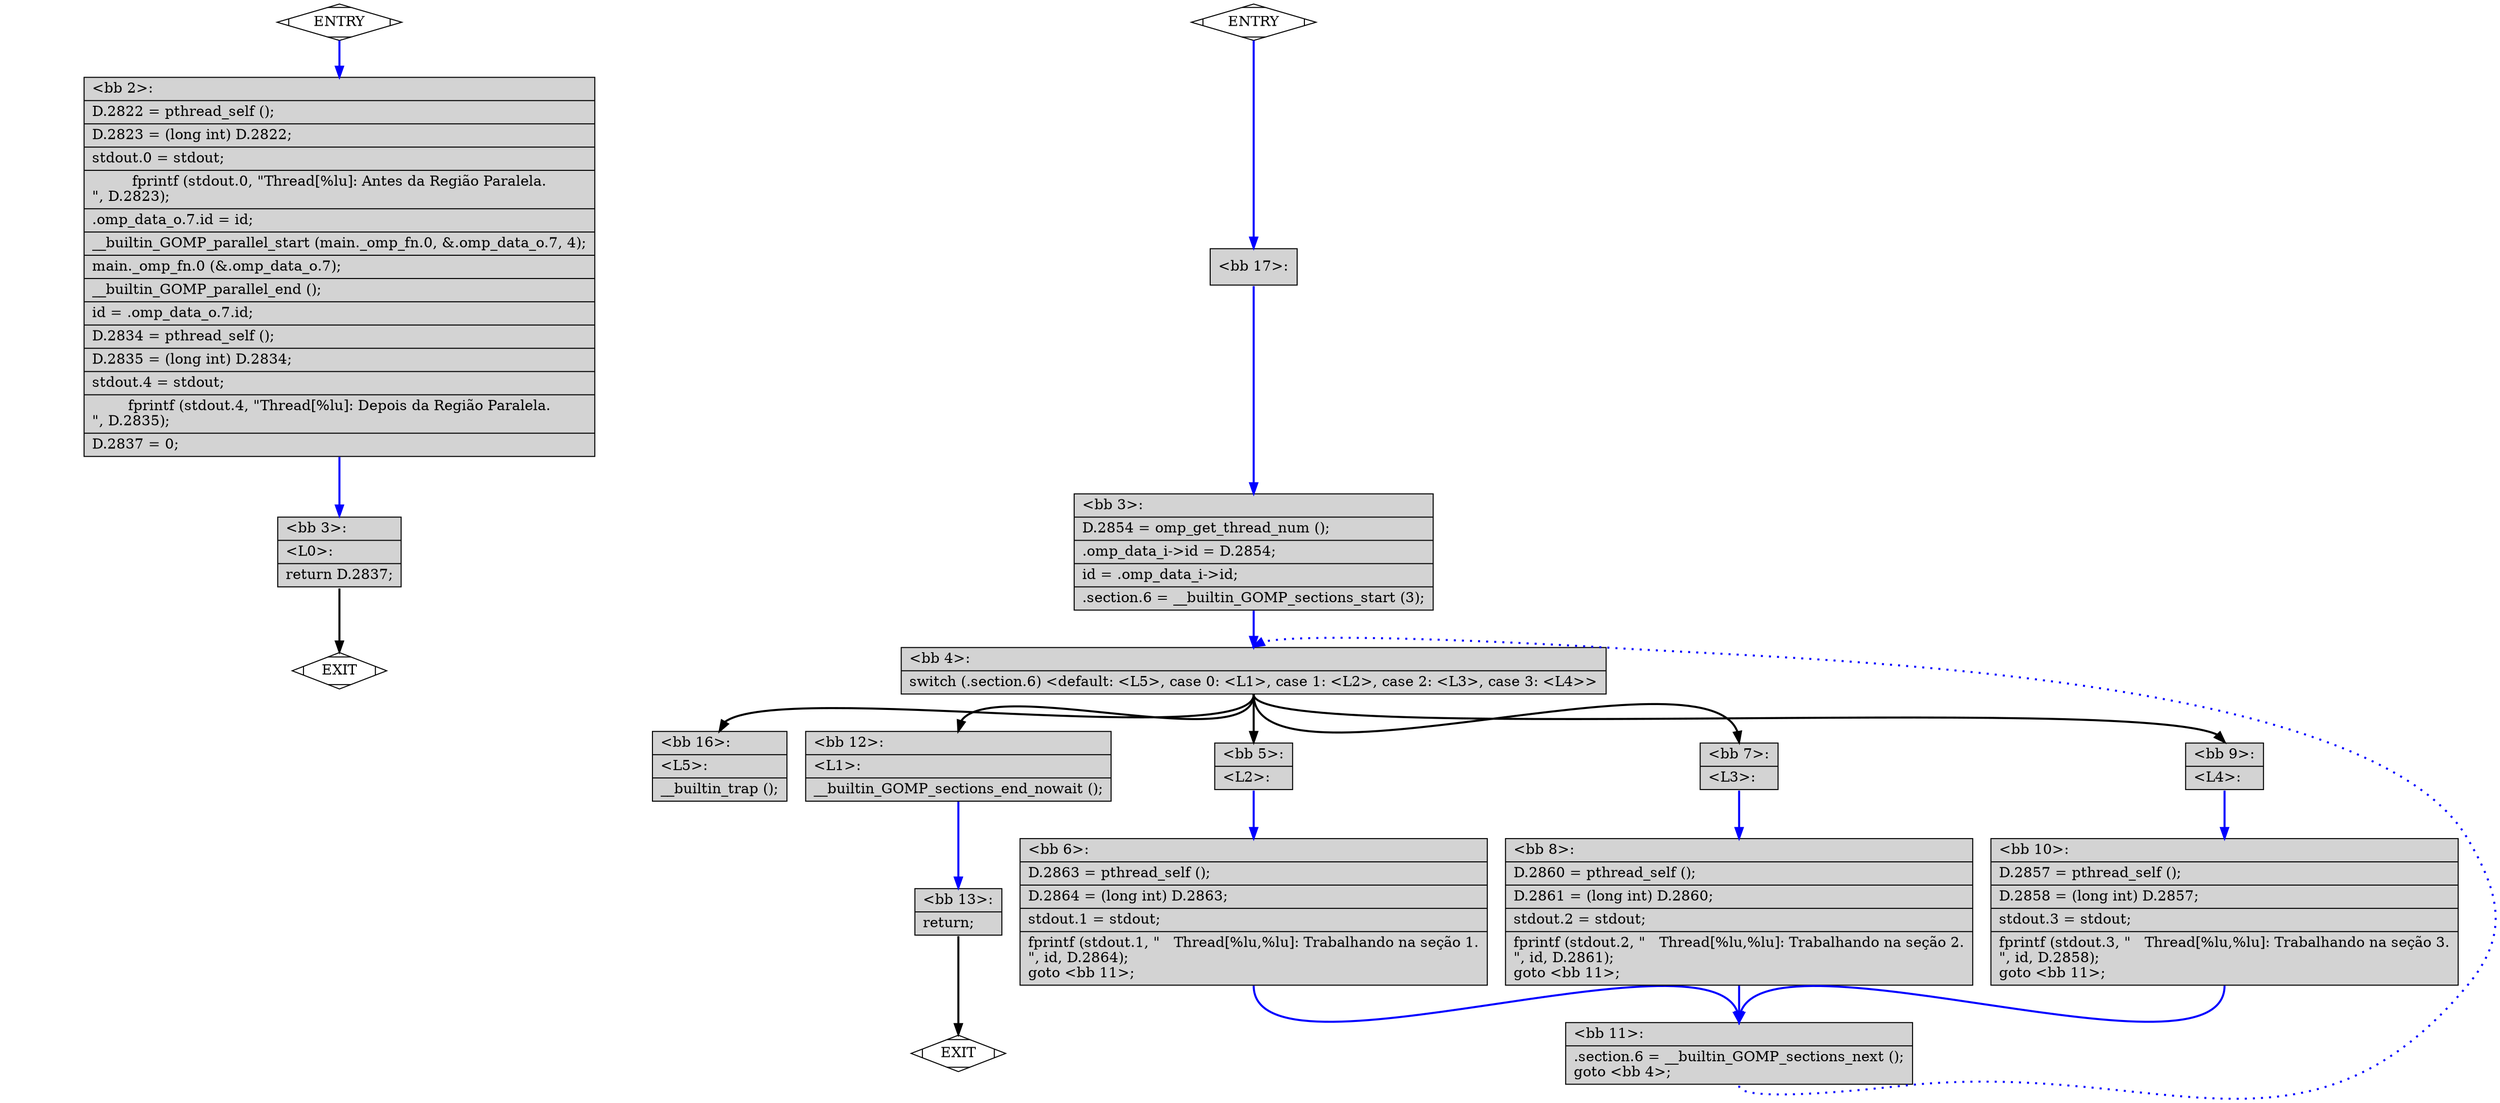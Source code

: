 digraph "example-sections.c.015t.ompexp" {
overlap=false;
subgraph "main" {
	color="black";
	label="main";
	fn_2_basic_block_1 [shape=Mdiamond,style=filled,fillcolor=white,label="EXIT"];

	fn_2_basic_block_2 [shape=record,style=filled,fillcolor=lightgrey,label="{\<bb\ 2\>:\l\
|D.2822\ =\ pthread_self\ ();\l\
|D.2823\ =\ (long\ int)\ D.2822;\l\
|stdout.0\ =\ stdout;\l\
|fprintf\ (stdout.0,\ \"Thread[%lu]:\ Antes\ da\ Região\ Paralela.\n\",\ D.2823);\l\
|.omp_data_o.7.id\ =\ id;\l\
|__builtin_GOMP_parallel_start\ (main._omp_fn.0,\ &.omp_data_o.7,\ 4);\l\
|main._omp_fn.0\ (&.omp_data_o.7);\l\
|__builtin_GOMP_parallel_end\ ();\l\
|id\ =\ .omp_data_o.7.id;\l\
|D.2834\ =\ pthread_self\ ();\l\
|D.2835\ =\ (long\ int)\ D.2834;\l\
|stdout.4\ =\ stdout;\l\
|fprintf\ (stdout.4,\ \"Thread[%lu]:\ Depois\ da\ Região\ Paralela.\n\",\ D.2835);\l\
|D.2837\ =\ 0;\l\
}"];

	fn_2_basic_block_3 [shape=record,style=filled,fillcolor=lightgrey,label="{\<bb\ 3\>:\l\
|\<L0\>:\l\
|return\ D.2837;\l\
}"];

	fn_2_basic_block_0 [shape=Mdiamond,style=filled,fillcolor=white,label="ENTRY"];

	fn_2_basic_block_0:s -> fn_2_basic_block_2:n [style="solid,bold",color=blue,weight=100,constraint=true];
	fn_2_basic_block_2:s -> fn_2_basic_block_3:n [style="solid,bold",color=blue,weight=100,constraint=true];
	fn_2_basic_block_3:s -> fn_2_basic_block_1:n [style="solid,bold",color=black,weight=10,constraint=true];
	fn_2_basic_block_0:s -> fn_2_basic_block_1:n [style="invis",constraint=true];
}
subgraph "main._omp_fn.0" {
	color="black";
	label="main._omp_fn.0";
	fn_3_basic_block_1 [shape=Mdiamond,style=filled,fillcolor=white,label="EXIT"];

	fn_3_basic_block_17 [shape=record,style=filled,fillcolor=lightgrey,label="{\<bb\ 17\>:\l\
}"];

	fn_3_basic_block_3 [shape=record,style=filled,fillcolor=lightgrey,label="{\<bb\ 3\>:\l\
|D.2854\ =\ omp_get_thread_num\ ();\l\
|.omp_data_i-\>id\ =\ D.2854;\l\
|id\ =\ .omp_data_i-\>id;\l\
|.section.6\ =\ __builtin_GOMP_sections_start\ (3);\l\
}"];

	fn_3_basic_block_4 [shape=record,style=filled,fillcolor=lightgrey,label="{\<bb\ 4\>:\l\
|switch\ (.section.6)\ \<default:\ \<L5\>,\ case\ 0:\ \<L1\>,\ case\ 1:\ \<L2\>,\ case\ 2:\ \<L3\>,\ case\ 3:\ \<L4\>\>\l\
}"];

	fn_3_basic_block_16 [shape=record,style=filled,fillcolor=lightgrey,label="{\<bb\ 16\>:\l\
|\<L5\>:\l\
|__builtin_trap\ ();\l\
}"];

	fn_3_basic_block_12 [shape=record,style=filled,fillcolor=lightgrey,label="{\<bb\ 12\>:\l\
|\<L1\>:\l\
|__builtin_GOMP_sections_end_nowait\ ();\l\
}"];

	fn_3_basic_block_13 [shape=record,style=filled,fillcolor=lightgrey,label="{\<bb\ 13\>:\l\
|return;\l\
}"];

	fn_3_basic_block_5 [shape=record,style=filled,fillcolor=lightgrey,label="{\<bb\ 5\>:\l\
|\<L2\>:\l\
}"];

	fn_3_basic_block_6 [shape=record,style=filled,fillcolor=lightgrey,label="{\<bb\ 6\>:\l\
|D.2863\ =\ pthread_self\ ();\l\
|D.2864\ =\ (long\ int)\ D.2863;\l\
|stdout.1\ =\ stdout;\l\
|fprintf\ (stdout.1,\ \"\ \ \ Thread[%lu,%lu]:\ Trabalhando\ na\ seção\ 1.\n\",\ id,\ D.2864);\l\
goto\ \<bb\ 11\>;\l\
}"];

	fn_3_basic_block_7 [shape=record,style=filled,fillcolor=lightgrey,label="{\<bb\ 7\>:\l\
|\<L3\>:\l\
}"];

	fn_3_basic_block_8 [shape=record,style=filled,fillcolor=lightgrey,label="{\<bb\ 8\>:\l\
|D.2860\ =\ pthread_self\ ();\l\
|D.2861\ =\ (long\ int)\ D.2860;\l\
|stdout.2\ =\ stdout;\l\
|fprintf\ (stdout.2,\ \"\ \ \ Thread[%lu,%lu]:\ Trabalhando\ na\ seção\ 2.\n\",\ id,\ D.2861);\l\
goto\ \<bb\ 11\>;\l\
}"];

	fn_3_basic_block_9 [shape=record,style=filled,fillcolor=lightgrey,label="{\<bb\ 9\>:\l\
|\<L4\>:\l\
}"];

	fn_3_basic_block_10 [shape=record,style=filled,fillcolor=lightgrey,label="{\<bb\ 10\>:\l\
|D.2857\ =\ pthread_self\ ();\l\
|D.2858\ =\ (long\ int)\ D.2857;\l\
|stdout.3\ =\ stdout;\l\
|fprintf\ (stdout.3,\ \"\ \ \ Thread[%lu,%lu]:\ Trabalhando\ na\ seção\ 3.\n\",\ id,\ D.2858);\l\
goto\ \<bb\ 11\>;\l\
}"];

	fn_3_basic_block_11 [shape=record,style=filled,fillcolor=lightgrey,label="{\<bb\ 11\>:\l\
|.section.6\ =\ __builtin_GOMP_sections_next\ ();\l\
goto\ \<bb\ 4\>;\l\
}"];

	fn_3_basic_block_0 [shape=Mdiamond,style=filled,fillcolor=white,label="ENTRY"];

	fn_3_basic_block_0:s -> fn_3_basic_block_17:n [style="solid,bold",color=blue,weight=100,constraint=true];
	fn_3_basic_block_17:s -> fn_3_basic_block_3:n [style="solid,bold",color=blue,weight=100,constraint=true];
	fn_3_basic_block_3:s -> fn_3_basic_block_4:n [style="solid,bold",color=blue,weight=100,constraint=true];
	fn_3_basic_block_4:s -> fn_3_basic_block_9:n [style="solid,bold",color=black,weight=10,constraint=true];
	fn_3_basic_block_4:s -> fn_3_basic_block_7:n [style="solid,bold",color=black,weight=10,constraint=true];
	fn_3_basic_block_4:s -> fn_3_basic_block_5:n [style="solid,bold",color=black,weight=10,constraint=true];
	fn_3_basic_block_4:s -> fn_3_basic_block_12:n [style="solid,bold",color=black,weight=10,constraint=true];
	fn_3_basic_block_4:s -> fn_3_basic_block_16:n [style="solid,bold",color=black,weight=10,constraint=true];
	fn_3_basic_block_12:s -> fn_3_basic_block_13:n [style="solid,bold",color=blue,weight=100,constraint=true];
	fn_3_basic_block_13:s -> fn_3_basic_block_1:n [style="solid,bold",color=black,weight=10,constraint=true];
	fn_3_basic_block_11:s -> fn_3_basic_block_4:n [style="dotted,bold",color=blue,weight=10,constraint=false];
	fn_3_basic_block_9:s -> fn_3_basic_block_10:n [style="solid,bold",color=blue,weight=100,constraint=true];
	fn_3_basic_block_10:s -> fn_3_basic_block_11:n [style="solid,bold",color=blue,weight=100,constraint=true];
	fn_3_basic_block_7:s -> fn_3_basic_block_8:n [style="solid,bold",color=blue,weight=100,constraint=true];
	fn_3_basic_block_8:s -> fn_3_basic_block_11:n [style="solid,bold",color=blue,weight=100,constraint=true];
	fn_3_basic_block_5:s -> fn_3_basic_block_6:n [style="solid,bold",color=blue,weight=100,constraint=true];
	fn_3_basic_block_6:s -> fn_3_basic_block_11:n [style="solid,bold",color=blue,weight=100,constraint=true];
	fn_3_basic_block_0:s -> fn_3_basic_block_1:n [style="invis",constraint=true];
}
}
